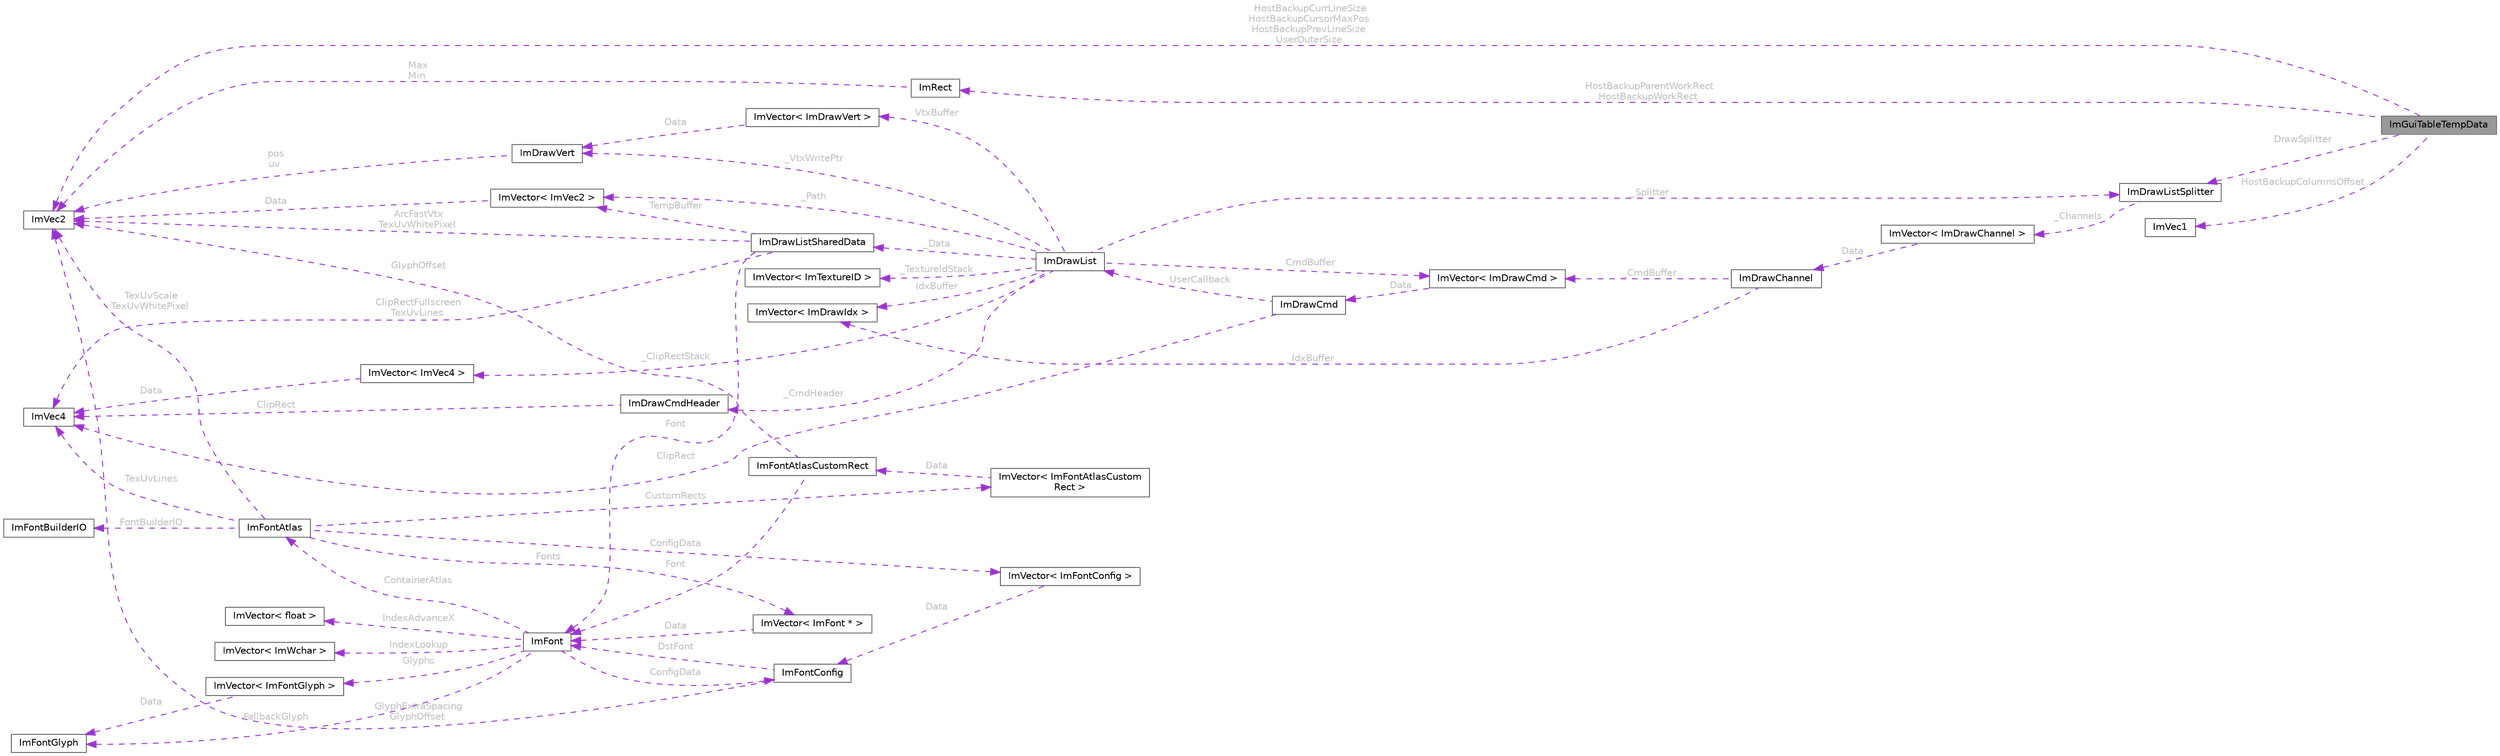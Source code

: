 digraph "ImGuiTableTempData"
{
 // LATEX_PDF_SIZE
  bgcolor="transparent";
  edge [fontname=Helvetica,fontsize=10,labelfontname=Helvetica,labelfontsize=10];
  node [fontname=Helvetica,fontsize=10,shape=box,height=0.2,width=0.4];
  rankdir="LR";
  Node1 [id="Node000001",label="ImGuiTableTempData",height=0.2,width=0.4,color="gray40", fillcolor="grey60", style="filled", fontcolor="black",tooltip=" "];
  Node2 -> Node1 [id="edge1_Node000001_Node000002",dir="back",color="darkorchid3",style="dashed",tooltip=" ",label=" HostBackupCurrLineSize\nHostBackupCursorMaxPos\nHostBackupPrevLineSize\nUserOuterSize",fontcolor="grey" ];
  Node2 [id="Node000002",label="ImVec2",height=0.2,width=0.4,color="gray40", fillcolor="white", style="filled",URL="$struct_im_vec2.html",tooltip=" "];
  Node3 -> Node1 [id="edge2_Node000001_Node000003",dir="back",color="darkorchid3",style="dashed",tooltip=" ",label=" DrawSplitter",fontcolor="grey" ];
  Node3 [id="Node000003",label="ImDrawListSplitter",height=0.2,width=0.4,color="gray40", fillcolor="white", style="filled",URL="$struct_im_draw_list_splitter.html",tooltip=" "];
  Node4 -> Node3 [id="edge3_Node000003_Node000004",dir="back",color="darkorchid3",style="dashed",tooltip=" ",label=" _Channels",fontcolor="grey" ];
  Node4 [id="Node000004",label="ImVector\< ImDrawChannel \>",height=0.2,width=0.4,color="gray40", fillcolor="white", style="filled",URL="$struct_im_vector.html",tooltip=" "];
  Node5 -> Node4 [id="edge4_Node000004_Node000005",dir="back",color="darkorchid3",style="dashed",tooltip=" ",label=" Data",fontcolor="grey" ];
  Node5 [id="Node000005",label="ImDrawChannel",height=0.2,width=0.4,color="gray40", fillcolor="white", style="filled",URL="$struct_im_draw_channel.html",tooltip=" "];
  Node6 -> Node5 [id="edge5_Node000005_Node000006",dir="back",color="darkorchid3",style="dashed",tooltip=" ",label=" _CmdBuffer",fontcolor="grey" ];
  Node6 [id="Node000006",label="ImVector\< ImDrawCmd \>",height=0.2,width=0.4,color="gray40", fillcolor="white", style="filled",URL="$struct_im_vector.html",tooltip=" "];
  Node7 -> Node6 [id="edge6_Node000006_Node000007",dir="back",color="darkorchid3",style="dashed",tooltip=" ",label=" Data",fontcolor="grey" ];
  Node7 [id="Node000007",label="ImDrawCmd",height=0.2,width=0.4,color="gray40", fillcolor="white", style="filled",URL="$struct_im_draw_cmd.html",tooltip=" "];
  Node8 -> Node7 [id="edge7_Node000007_Node000008",dir="back",color="darkorchid3",style="dashed",tooltip=" ",label=" ClipRect",fontcolor="grey" ];
  Node8 [id="Node000008",label="ImVec4",height=0.2,width=0.4,color="gray40", fillcolor="white", style="filled",URL="$struct_im_vec4.html",tooltip=" "];
  Node9 -> Node7 [id="edge8_Node000007_Node000009",dir="back",color="darkorchid3",style="dashed",tooltip=" ",label=" UserCallback",fontcolor="grey" ];
  Node9 [id="Node000009",label="ImDrawList",height=0.2,width=0.4,color="gray40", fillcolor="white", style="filled",URL="$struct_im_draw_list.html",tooltip=" "];
  Node6 -> Node9 [id="edge9_Node000009_Node000006",dir="back",color="darkorchid3",style="dashed",tooltip=" ",label=" CmdBuffer",fontcolor="grey" ];
  Node10 -> Node9 [id="edge10_Node000009_Node000010",dir="back",color="darkorchid3",style="dashed",tooltip=" ",label=" IdxBuffer",fontcolor="grey" ];
  Node10 [id="Node000010",label="ImVector\< ImDrawIdx \>",height=0.2,width=0.4,color="gray40", fillcolor="white", style="filled",URL="$struct_im_vector.html",tooltip=" "];
  Node11 -> Node9 [id="edge11_Node000009_Node000011",dir="back",color="darkorchid3",style="dashed",tooltip=" ",label=" VtxBuffer",fontcolor="grey" ];
  Node11 [id="Node000011",label="ImVector\< ImDrawVert \>",height=0.2,width=0.4,color="gray40", fillcolor="white", style="filled",URL="$struct_im_vector.html",tooltip=" "];
  Node12 -> Node11 [id="edge12_Node000011_Node000012",dir="back",color="darkorchid3",style="dashed",tooltip=" ",label=" Data",fontcolor="grey" ];
  Node12 [id="Node000012",label="ImDrawVert",height=0.2,width=0.4,color="gray40", fillcolor="white", style="filled",URL="$struct_im_draw_vert.html",tooltip=" "];
  Node2 -> Node12 [id="edge13_Node000012_Node000002",dir="back",color="darkorchid3",style="dashed",tooltip=" ",label=" pos\nuv",fontcolor="grey" ];
  Node13 -> Node9 [id="edge14_Node000009_Node000013",dir="back",color="darkorchid3",style="dashed",tooltip=" ",label=" _Data",fontcolor="grey" ];
  Node13 [id="Node000013",label="ImDrawListSharedData",height=0.2,width=0.4,color="gray40", fillcolor="white", style="filled",URL="$struct_im_draw_list_shared_data.html",tooltip=" "];
  Node2 -> Node13 [id="edge15_Node000013_Node000002",dir="back",color="darkorchid3",style="dashed",tooltip=" ",label=" ArcFastVtx\nTexUvWhitePixel",fontcolor="grey" ];
  Node14 -> Node13 [id="edge16_Node000013_Node000014",dir="back",color="darkorchid3",style="dashed",tooltip=" ",label=" Font",fontcolor="grey" ];
  Node14 [id="Node000014",label="ImFont",height=0.2,width=0.4,color="gray40", fillcolor="white", style="filled",URL="$struct_im_font.html",tooltip=" "];
  Node15 -> Node14 [id="edge17_Node000014_Node000015",dir="back",color="darkorchid3",style="dashed",tooltip=" ",label=" IndexAdvanceX",fontcolor="grey" ];
  Node15 [id="Node000015",label="ImVector\< float \>",height=0.2,width=0.4,color="gray40", fillcolor="white", style="filled",URL="$struct_im_vector.html",tooltip=" "];
  Node16 -> Node14 [id="edge18_Node000014_Node000016",dir="back",color="darkorchid3",style="dashed",tooltip=" ",label=" IndexLookup",fontcolor="grey" ];
  Node16 [id="Node000016",label="ImVector\< ImWchar \>",height=0.2,width=0.4,color="gray40", fillcolor="white", style="filled",URL="$struct_im_vector.html",tooltip=" "];
  Node17 -> Node14 [id="edge19_Node000014_Node000017",dir="back",color="darkorchid3",style="dashed",tooltip=" ",label=" Glyphs",fontcolor="grey" ];
  Node17 [id="Node000017",label="ImVector\< ImFontGlyph \>",height=0.2,width=0.4,color="gray40", fillcolor="white", style="filled",URL="$struct_im_vector.html",tooltip=" "];
  Node18 -> Node17 [id="edge20_Node000017_Node000018",dir="back",color="darkorchid3",style="dashed",tooltip=" ",label=" Data",fontcolor="grey" ];
  Node18 [id="Node000018",label="ImFontGlyph",height=0.2,width=0.4,color="gray40", fillcolor="white", style="filled",URL="$struct_im_font_glyph.html",tooltip=" "];
  Node18 -> Node14 [id="edge21_Node000014_Node000018",dir="back",color="darkorchid3",style="dashed",tooltip=" ",label=" FallbackGlyph",fontcolor="grey" ];
  Node19 -> Node14 [id="edge22_Node000014_Node000019",dir="back",color="darkorchid3",style="dashed",tooltip=" ",label=" ContainerAtlas",fontcolor="grey" ];
  Node19 [id="Node000019",label="ImFontAtlas",height=0.2,width=0.4,color="gray40", fillcolor="white", style="filled",URL="$struct_im_font_atlas.html",tooltip=" "];
  Node2 -> Node19 [id="edge23_Node000019_Node000002",dir="back",color="darkorchid3",style="dashed",tooltip=" ",label=" TexUvScale\nTexUvWhitePixel",fontcolor="grey" ];
  Node20 -> Node19 [id="edge24_Node000019_Node000020",dir="back",color="darkorchid3",style="dashed",tooltip=" ",label=" Fonts",fontcolor="grey" ];
  Node20 [id="Node000020",label="ImVector\< ImFont * \>",height=0.2,width=0.4,color="gray40", fillcolor="white", style="filled",URL="$struct_im_vector.html",tooltip=" "];
  Node14 -> Node20 [id="edge25_Node000020_Node000014",dir="back",color="darkorchid3",style="dashed",tooltip=" ",label=" Data",fontcolor="grey" ];
  Node21 -> Node19 [id="edge26_Node000019_Node000021",dir="back",color="darkorchid3",style="dashed",tooltip=" ",label=" CustomRects",fontcolor="grey" ];
  Node21 [id="Node000021",label="ImVector\< ImFontAtlasCustom\lRect \>",height=0.2,width=0.4,color="gray40", fillcolor="white", style="filled",URL="$struct_im_vector.html",tooltip=" "];
  Node22 -> Node21 [id="edge27_Node000021_Node000022",dir="back",color="darkorchid3",style="dashed",tooltip=" ",label=" Data",fontcolor="grey" ];
  Node22 [id="Node000022",label="ImFontAtlasCustomRect",height=0.2,width=0.4,color="gray40", fillcolor="white", style="filled",URL="$struct_im_font_atlas_custom_rect.html",tooltip=" "];
  Node2 -> Node22 [id="edge28_Node000022_Node000002",dir="back",color="darkorchid3",style="dashed",tooltip=" ",label=" GlyphOffset",fontcolor="grey" ];
  Node14 -> Node22 [id="edge29_Node000022_Node000014",dir="back",color="darkorchid3",style="dashed",tooltip=" ",label=" Font",fontcolor="grey" ];
  Node23 -> Node19 [id="edge30_Node000019_Node000023",dir="back",color="darkorchid3",style="dashed",tooltip=" ",label=" ConfigData",fontcolor="grey" ];
  Node23 [id="Node000023",label="ImVector\< ImFontConfig \>",height=0.2,width=0.4,color="gray40", fillcolor="white", style="filled",URL="$struct_im_vector.html",tooltip=" "];
  Node24 -> Node23 [id="edge31_Node000023_Node000024",dir="back",color="darkorchid3",style="dashed",tooltip=" ",label=" Data",fontcolor="grey" ];
  Node24 [id="Node000024",label="ImFontConfig",height=0.2,width=0.4,color="gray40", fillcolor="white", style="filled",URL="$struct_im_font_config.html",tooltip=" "];
  Node2 -> Node24 [id="edge32_Node000024_Node000002",dir="back",color="darkorchid3",style="dashed",tooltip=" ",label=" GlyphExtraSpacing\nGlyphOffset",fontcolor="grey" ];
  Node14 -> Node24 [id="edge33_Node000024_Node000014",dir="back",color="darkorchid3",style="dashed",tooltip=" ",label=" DstFont",fontcolor="grey" ];
  Node8 -> Node19 [id="edge34_Node000019_Node000008",dir="back",color="darkorchid3",style="dashed",tooltip=" ",label=" TexUvLines",fontcolor="grey" ];
  Node25 -> Node19 [id="edge35_Node000019_Node000025",dir="back",color="darkorchid3",style="dashed",tooltip=" ",label=" FontBuilderIO",fontcolor="grey" ];
  Node25 [id="Node000025",label="ImFontBuilderIO",height=0.2,width=0.4,color="gray40", fillcolor="white", style="filled",URL="$struct_im_font_builder_i_o.html",tooltip=" "];
  Node24 -> Node14 [id="edge36_Node000014_Node000024",dir="back",color="darkorchid3",style="dashed",tooltip=" ",label=" ConfigData",fontcolor="grey" ];
  Node8 -> Node13 [id="edge37_Node000013_Node000008",dir="back",color="darkorchid3",style="dashed",tooltip=" ",label=" ClipRectFullscreen\nTexUvLines",fontcolor="grey" ];
  Node26 -> Node13 [id="edge38_Node000013_Node000026",dir="back",color="darkorchid3",style="dashed",tooltip=" ",label=" TempBuffer",fontcolor="grey" ];
  Node26 [id="Node000026",label="ImVector\< ImVec2 \>",height=0.2,width=0.4,color="gray40", fillcolor="white", style="filled",URL="$struct_im_vector.html",tooltip=" "];
  Node2 -> Node26 [id="edge39_Node000026_Node000002",dir="back",color="darkorchid3",style="dashed",tooltip=" ",label=" Data",fontcolor="grey" ];
  Node12 -> Node9 [id="edge40_Node000009_Node000012",dir="back",color="darkorchid3",style="dashed",tooltip=" ",label=" _VtxWritePtr",fontcolor="grey" ];
  Node27 -> Node9 [id="edge41_Node000009_Node000027",dir="back",color="darkorchid3",style="dashed",tooltip=" ",label=" _ClipRectStack",fontcolor="grey" ];
  Node27 [id="Node000027",label="ImVector\< ImVec4 \>",height=0.2,width=0.4,color="gray40", fillcolor="white", style="filled",URL="$struct_im_vector.html",tooltip=" "];
  Node8 -> Node27 [id="edge42_Node000027_Node000008",dir="back",color="darkorchid3",style="dashed",tooltip=" ",label=" Data",fontcolor="grey" ];
  Node28 -> Node9 [id="edge43_Node000009_Node000028",dir="back",color="darkorchid3",style="dashed",tooltip=" ",label=" _TextureIdStack",fontcolor="grey" ];
  Node28 [id="Node000028",label="ImVector\< ImTextureID \>",height=0.2,width=0.4,color="gray40", fillcolor="white", style="filled",URL="$struct_im_vector.html",tooltip=" "];
  Node26 -> Node9 [id="edge44_Node000009_Node000026",dir="back",color="darkorchid3",style="dashed",tooltip=" ",label=" _Path",fontcolor="grey" ];
  Node29 -> Node9 [id="edge45_Node000009_Node000029",dir="back",color="darkorchid3",style="dashed",tooltip=" ",label=" _CmdHeader",fontcolor="grey" ];
  Node29 [id="Node000029",label="ImDrawCmdHeader",height=0.2,width=0.4,color="gray40", fillcolor="white", style="filled",URL="$struct_im_draw_cmd_header.html",tooltip=" "];
  Node8 -> Node29 [id="edge46_Node000029_Node000008",dir="back",color="darkorchid3",style="dashed",tooltip=" ",label=" ClipRect",fontcolor="grey" ];
  Node3 -> Node9 [id="edge47_Node000009_Node000003",dir="back",color="darkorchid3",style="dashed",tooltip=" ",label=" _Splitter",fontcolor="grey" ];
  Node10 -> Node5 [id="edge48_Node000005_Node000010",dir="back",color="darkorchid3",style="dashed",tooltip=" ",label=" _IdxBuffer",fontcolor="grey" ];
  Node30 -> Node1 [id="edge49_Node000001_Node000030",dir="back",color="darkorchid3",style="dashed",tooltip=" ",label=" HostBackupParentWorkRect\nHostBackupWorkRect",fontcolor="grey" ];
  Node30 [id="Node000030",label="ImRect",height=0.2,width=0.4,color="gray40", fillcolor="white", style="filled",URL="$struct_im_rect.html",tooltip=" "];
  Node2 -> Node30 [id="edge50_Node000030_Node000002",dir="back",color="darkorchid3",style="dashed",tooltip=" ",label=" Max\nMin",fontcolor="grey" ];
  Node31 -> Node1 [id="edge51_Node000001_Node000031",dir="back",color="darkorchid3",style="dashed",tooltip=" ",label=" HostBackupColumnsOffset",fontcolor="grey" ];
  Node31 [id="Node000031",label="ImVec1",height=0.2,width=0.4,color="gray40", fillcolor="white", style="filled",URL="$struct_im_vec1.html",tooltip=" "];
}
